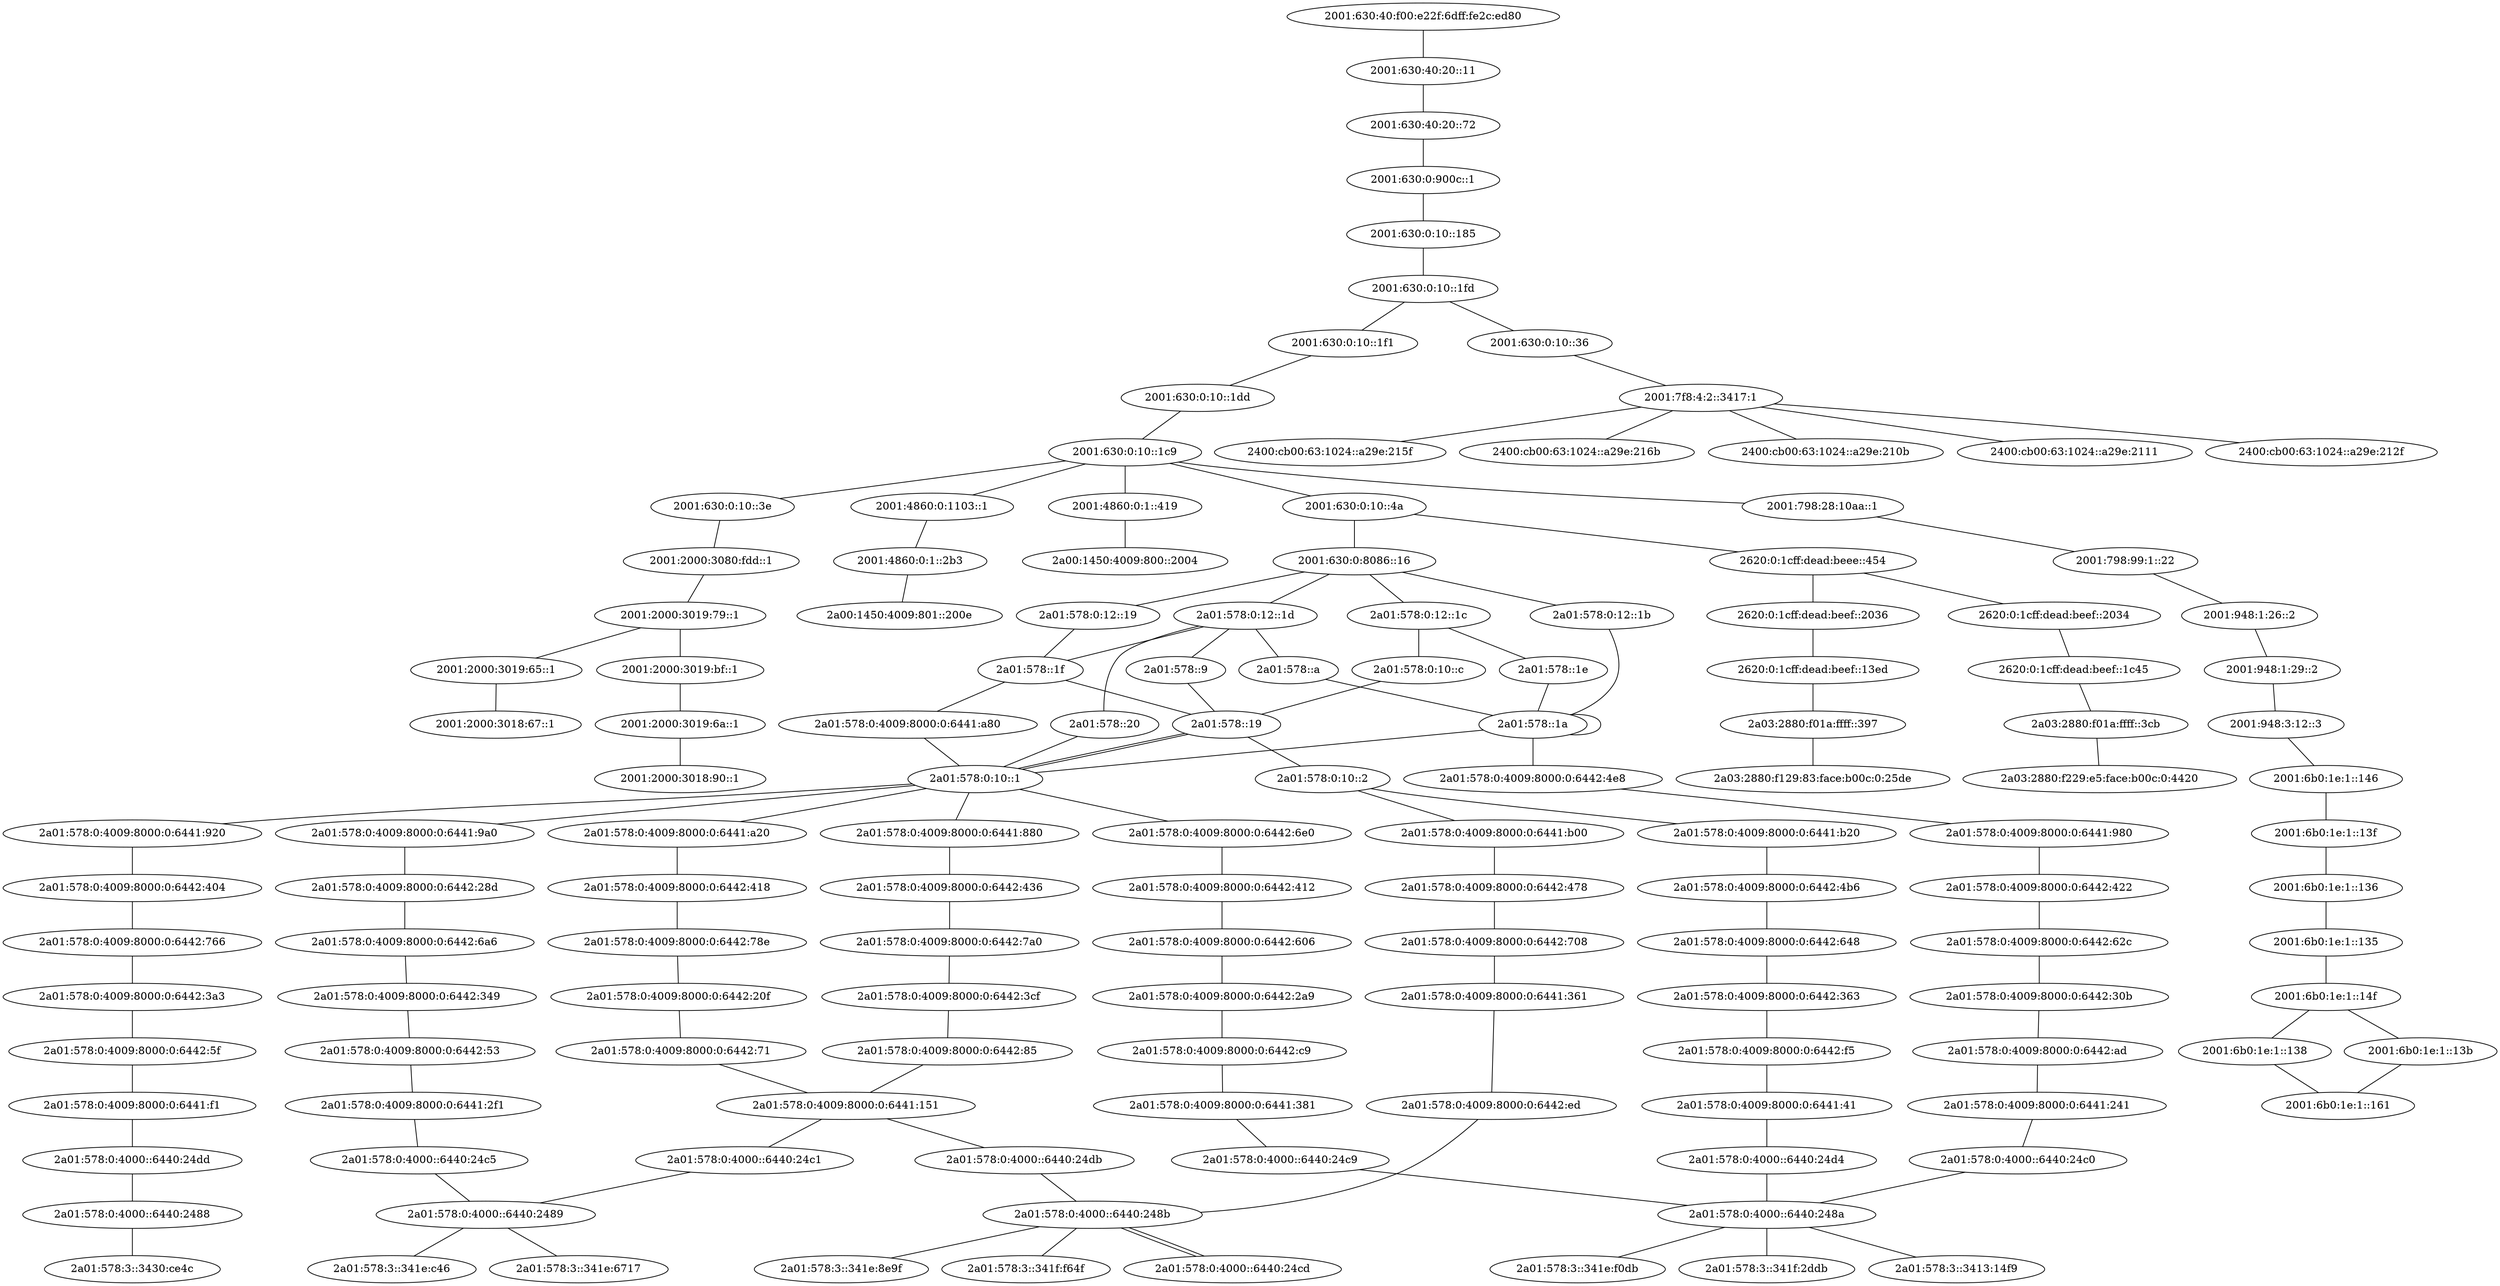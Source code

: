 graph routertopology {
"2001:2000:3019:65::1" -- "2001:2000:3018:67::1"
"2001:2000:3019:6a::1" -- "2001:2000:3018:90::1"
"2001:2000:3019:79::1" -- "2001:2000:3019:65::1"
"2001:2000:3019:79::1" -- "2001:2000:3019:bf::1"
"2001:2000:3019:bf::1" -- "2001:2000:3019:6a::1"
"2001:2000:3080:fdd::1" -- "2001:2000:3019:79::1"
"2001:4860:0:1103::1" -- "2001:4860:0:1::2b3"
"2001:4860:0:1::2b3" -- "2a00:1450:4009:801::200e"
"2001:4860:0:1::419" -- "2a00:1450:4009:800::2004"
"2001:630:0:10::185" -- "2001:630:0:10::1fd"
"2001:630:0:10::1c9" -- "2001:4860:0:1103::1"
"2001:630:0:10::1c9" -- "2001:4860:0:1::419"
"2001:630:0:10::1c9" -- "2001:630:0:10::3e"
"2001:630:0:10::1c9" -- "2001:630:0:10::4a"
"2001:630:0:10::1c9" -- "2001:798:28:10aa::1"
"2001:630:0:10::1dd" -- "2001:630:0:10::1c9"
"2001:630:0:10::1f1" -- "2001:630:0:10::1dd"
"2001:630:0:10::1fd" -- "2001:630:0:10::1f1"
"2001:630:0:10::1fd" -- "2001:630:0:10::36"
"2001:630:0:10::36" -- "2001:7f8:4:2::3417:1"
"2001:630:0:10::3e" -- "2001:2000:3080:fdd::1"
"2001:630:0:10::4a" -- "2001:630:0:8086::16"
"2001:630:0:10::4a" -- "2620:0:1cff:dead:beee::454"
"2001:630:0:8086::16" -- "2a01:578:0:12::19"
"2001:630:0:8086::16" -- "2a01:578:0:12::1b"
"2001:630:0:8086::16" -- "2a01:578:0:12::1c"
"2001:630:0:8086::16" -- "2a01:578:0:12::1d"
"2001:630:0:900c::1" -- "2001:630:0:10::185"
"2001:630:40:20::11" -- "2001:630:40:20::72"
"2001:630:40:20::72" -- "2001:630:0:900c::1"
"2001:630:40:f00:e22f:6dff:fe2c:ed80" -- "2001:630:40:20::11"
"2001:6b0:1e:1::135" -- "2001:6b0:1e:1::14f"
"2001:6b0:1e:1::136" -- "2001:6b0:1e:1::135"
"2001:6b0:1e:1::138" -- "2001:6b0:1e:1::161"
"2001:6b0:1e:1::13b" -- "2001:6b0:1e:1::161"
"2001:6b0:1e:1::13f" -- "2001:6b0:1e:1::136"
"2001:6b0:1e:1::146" -- "2001:6b0:1e:1::13f"
"2001:6b0:1e:1::14f" -- "2001:6b0:1e:1::138"
"2001:6b0:1e:1::14f" -- "2001:6b0:1e:1::13b"
"2001:798:28:10aa::1" -- "2001:798:99:1::22"
"2001:798:99:1::22" -- "2001:948:1:26::2"
"2001:7f8:4:2::3417:1" -- "2400:cb00:63:1024::a29e:210b"
"2001:7f8:4:2::3417:1" -- "2400:cb00:63:1024::a29e:2111"
"2001:7f8:4:2::3417:1" -- "2400:cb00:63:1024::a29e:212f"
"2001:7f8:4:2::3417:1" -- "2400:cb00:63:1024::a29e:215f"
"2001:7f8:4:2::3417:1" -- "2400:cb00:63:1024::a29e:216b"
"2001:948:1:26::2" -- "2001:948:1:29::2"
"2001:948:1:29::2" -- "2001:948:3:12::3"
"2001:948:3:12::3" -- "2001:6b0:1e:1::146"
"2620:0:1cff:dead:beee::454" -- "2620:0:1cff:dead:beef::2034"
"2620:0:1cff:dead:beee::454" -- "2620:0:1cff:dead:beef::2036"
"2620:0:1cff:dead:beef::13ed" -- "2a03:2880:f01a:ffff::397"
"2620:0:1cff:dead:beef::1c45" -- "2a03:2880:f01a:ffff::3cb"
"2620:0:1cff:dead:beef::2034" -- "2620:0:1cff:dead:beef::1c45"
"2620:0:1cff:dead:beef::2036" -- "2620:0:1cff:dead:beef::13ed"
"2a01:578:0:10::1" -- "2a01:578:0:4009:8000:0:6441:880"
"2a01:578:0:10::1" -- "2a01:578:0:4009:8000:0:6441:920"
"2a01:578:0:10::1" -- "2a01:578:0:4009:8000:0:6441:9a0"
"2a01:578:0:10::1" -- "2a01:578:0:4009:8000:0:6441:a20"
"2a01:578:0:10::1" -- "2a01:578:0:4009:8000:0:6442:6e0"
"2a01:578:0:10::1" -- "2a01:578::19"
"2a01:578:0:10::2" -- "2a01:578:0:4009:8000:0:6441:b00"
"2a01:578:0:10::2" -- "2a01:578:0:4009:8000:0:6441:b20"
"2a01:578:0:10::c" -- "2a01:578::19"
"2a01:578:0:12::19" -- "2a01:578::1f"
"2a01:578:0:12::1b" -- "2a01:578::1a"
"2a01:578:0:12::1c" -- "2a01:578:0:10::c"
"2a01:578:0:12::1c" -- "2a01:578::1e"
"2a01:578:0:12::1d" -- "2a01:578::1f"
"2a01:578:0:12::1d" -- "2a01:578::20"
"2a01:578:0:12::1d" -- "2a01:578::9"
"2a01:578:0:12::1d" -- "2a01:578::a"
"2a01:578:0:4000::6440:2488" -- "2a01:578:3::3430:ce4c"
"2a01:578:0:4000::6440:2489" -- "2a01:578:3::341e:6717"
"2a01:578:0:4000::6440:2489" -- "2a01:578:3::341e:c46"
"2a01:578:0:4000::6440:248a" -- "2a01:578:3::3413:14f9"
"2a01:578:0:4000::6440:248a" -- "2a01:578:3::341e:f0db"
"2a01:578:0:4000::6440:248a" -- "2a01:578:3::341f:2ddb"
"2a01:578:0:4000::6440:248b" -- "2a01:578:0:4000::6440:24cd"
"2a01:578:0:4000::6440:248b" -- "2a01:578:3::341e:8e9f"
"2a01:578:0:4000::6440:248b" -- "2a01:578:3::341f:f64f"
"2a01:578:0:4000::6440:24c0" -- "2a01:578:0:4000::6440:248a"
"2a01:578:0:4000::6440:24c1" -- "2a01:578:0:4000::6440:2489"
"2a01:578:0:4000::6440:24c5" -- "2a01:578:0:4000::6440:2489"
"2a01:578:0:4000::6440:24c9" -- "2a01:578:0:4000::6440:248a"
"2a01:578:0:4000::6440:24cd" -- "2a01:578:0:4000::6440:248b"
"2a01:578:0:4000::6440:24d4" -- "2a01:578:0:4000::6440:248a"
"2a01:578:0:4000::6440:24db" -- "2a01:578:0:4000::6440:248b"
"2a01:578:0:4000::6440:24dd" -- "2a01:578:0:4000::6440:2488"
"2a01:578:0:4009:8000:0:6441:151" -- "2a01:578:0:4000::6440:24c1"
"2a01:578:0:4009:8000:0:6441:151" -- "2a01:578:0:4000::6440:24db"
"2a01:578:0:4009:8000:0:6441:241" -- "2a01:578:0:4000::6440:24c0"
"2a01:578:0:4009:8000:0:6441:2f1" -- "2a01:578:0:4000::6440:24c5"
"2a01:578:0:4009:8000:0:6441:361" -- "2a01:578:0:4009:8000:0:6442:ed"
"2a01:578:0:4009:8000:0:6441:381" -- "2a01:578:0:4000::6440:24c9"
"2a01:578:0:4009:8000:0:6441:41" -- "2a01:578:0:4000::6440:24d4"
"2a01:578:0:4009:8000:0:6441:880" -- "2a01:578:0:4009:8000:0:6442:436"
"2a01:578:0:4009:8000:0:6441:920" -- "2a01:578:0:4009:8000:0:6442:404"
"2a01:578:0:4009:8000:0:6441:980" -- "2a01:578:0:4009:8000:0:6442:422"
"2a01:578:0:4009:8000:0:6441:9a0" -- "2a01:578:0:4009:8000:0:6442:28d"
"2a01:578:0:4009:8000:0:6441:a20" -- "2a01:578:0:4009:8000:0:6442:418"
"2a01:578:0:4009:8000:0:6441:a80" -- "2a01:578:0:10::1"
"2a01:578:0:4009:8000:0:6441:b00" -- "2a01:578:0:4009:8000:0:6442:478"
"2a01:578:0:4009:8000:0:6441:b20" -- "2a01:578:0:4009:8000:0:6442:4b6"
"2a01:578:0:4009:8000:0:6441:f1" -- "2a01:578:0:4000::6440:24dd"
"2a01:578:0:4009:8000:0:6442:20f" -- "2a01:578:0:4009:8000:0:6442:71"
"2a01:578:0:4009:8000:0:6442:28d" -- "2a01:578:0:4009:8000:0:6442:6a6"
"2a01:578:0:4009:8000:0:6442:2a9" -- "2a01:578:0:4009:8000:0:6442:c9"
"2a01:578:0:4009:8000:0:6442:30b" -- "2a01:578:0:4009:8000:0:6442:ad"
"2a01:578:0:4009:8000:0:6442:349" -- "2a01:578:0:4009:8000:0:6442:53"
"2a01:578:0:4009:8000:0:6442:363" -- "2a01:578:0:4009:8000:0:6442:f5"
"2a01:578:0:4009:8000:0:6442:3a3" -- "2a01:578:0:4009:8000:0:6442:5f"
"2a01:578:0:4009:8000:0:6442:3cf" -- "2a01:578:0:4009:8000:0:6442:85"
"2a01:578:0:4009:8000:0:6442:404" -- "2a01:578:0:4009:8000:0:6442:766"
"2a01:578:0:4009:8000:0:6442:412" -- "2a01:578:0:4009:8000:0:6442:606"
"2a01:578:0:4009:8000:0:6442:418" -- "2a01:578:0:4009:8000:0:6442:78e"
"2a01:578:0:4009:8000:0:6442:422" -- "2a01:578:0:4009:8000:0:6442:62c"
"2a01:578:0:4009:8000:0:6442:436" -- "2a01:578:0:4009:8000:0:6442:7a0"
"2a01:578:0:4009:8000:0:6442:478" -- "2a01:578:0:4009:8000:0:6442:708"
"2a01:578:0:4009:8000:0:6442:4b6" -- "2a01:578:0:4009:8000:0:6442:648"
"2a01:578:0:4009:8000:0:6442:4e8" -- "2a01:578:0:4009:8000:0:6441:980"
"2a01:578:0:4009:8000:0:6442:53" -- "2a01:578:0:4009:8000:0:6441:2f1"
"2a01:578:0:4009:8000:0:6442:5f" -- "2a01:578:0:4009:8000:0:6441:f1"
"2a01:578:0:4009:8000:0:6442:606" -- "2a01:578:0:4009:8000:0:6442:2a9"
"2a01:578:0:4009:8000:0:6442:62c" -- "2a01:578:0:4009:8000:0:6442:30b"
"2a01:578:0:4009:8000:0:6442:648" -- "2a01:578:0:4009:8000:0:6442:363"
"2a01:578:0:4009:8000:0:6442:6a6" -- "2a01:578:0:4009:8000:0:6442:349"
"2a01:578:0:4009:8000:0:6442:6e0" -- "2a01:578:0:4009:8000:0:6442:412"
"2a01:578:0:4009:8000:0:6442:708" -- "2a01:578:0:4009:8000:0:6441:361"
"2a01:578:0:4009:8000:0:6442:71" -- "2a01:578:0:4009:8000:0:6441:151"
"2a01:578:0:4009:8000:0:6442:766" -- "2a01:578:0:4009:8000:0:6442:3a3"
"2a01:578:0:4009:8000:0:6442:78e" -- "2a01:578:0:4009:8000:0:6442:20f"
"2a01:578:0:4009:8000:0:6442:7a0" -- "2a01:578:0:4009:8000:0:6442:3cf"
"2a01:578:0:4009:8000:0:6442:85" -- "2a01:578:0:4009:8000:0:6441:151"
"2a01:578:0:4009:8000:0:6442:ad" -- "2a01:578:0:4009:8000:0:6441:241"
"2a01:578:0:4009:8000:0:6442:c9" -- "2a01:578:0:4009:8000:0:6441:381"
"2a01:578:0:4009:8000:0:6442:ed" -- "2a01:578:0:4000::6440:248b"
"2a01:578:0:4009:8000:0:6442:f5" -- "2a01:578:0:4009:8000:0:6441:41"
"2a01:578::19" -- "2a01:578:0:10::1"
"2a01:578::19" -- "2a01:578:0:10::2"
"2a01:578::1a" -- "2a01:578:0:10::1"
"2a01:578::1a" -- "2a01:578:0:4009:8000:0:6442:4e8"
"2a01:578::1a" -- "2a01:578::1a"
"2a01:578::1e" -- "2a01:578::1a"
"2a01:578::1f" -- "2a01:578:0:4009:8000:0:6441:a80"
"2a01:578::1f" -- "2a01:578::19"
"2a01:578::20" -- "2a01:578:0:10::1"
"2a01:578::9" -- "2a01:578::19"
"2a01:578::a" -- "2a01:578::1a"
"2a03:2880:f01a:ffff::397" -- "2a03:2880:f129:83:face:b00c:0:25de"
"2a03:2880:f01a:ffff::3cb" -- "2a03:2880:f229:e5:face:b00c:0:4420"
}
